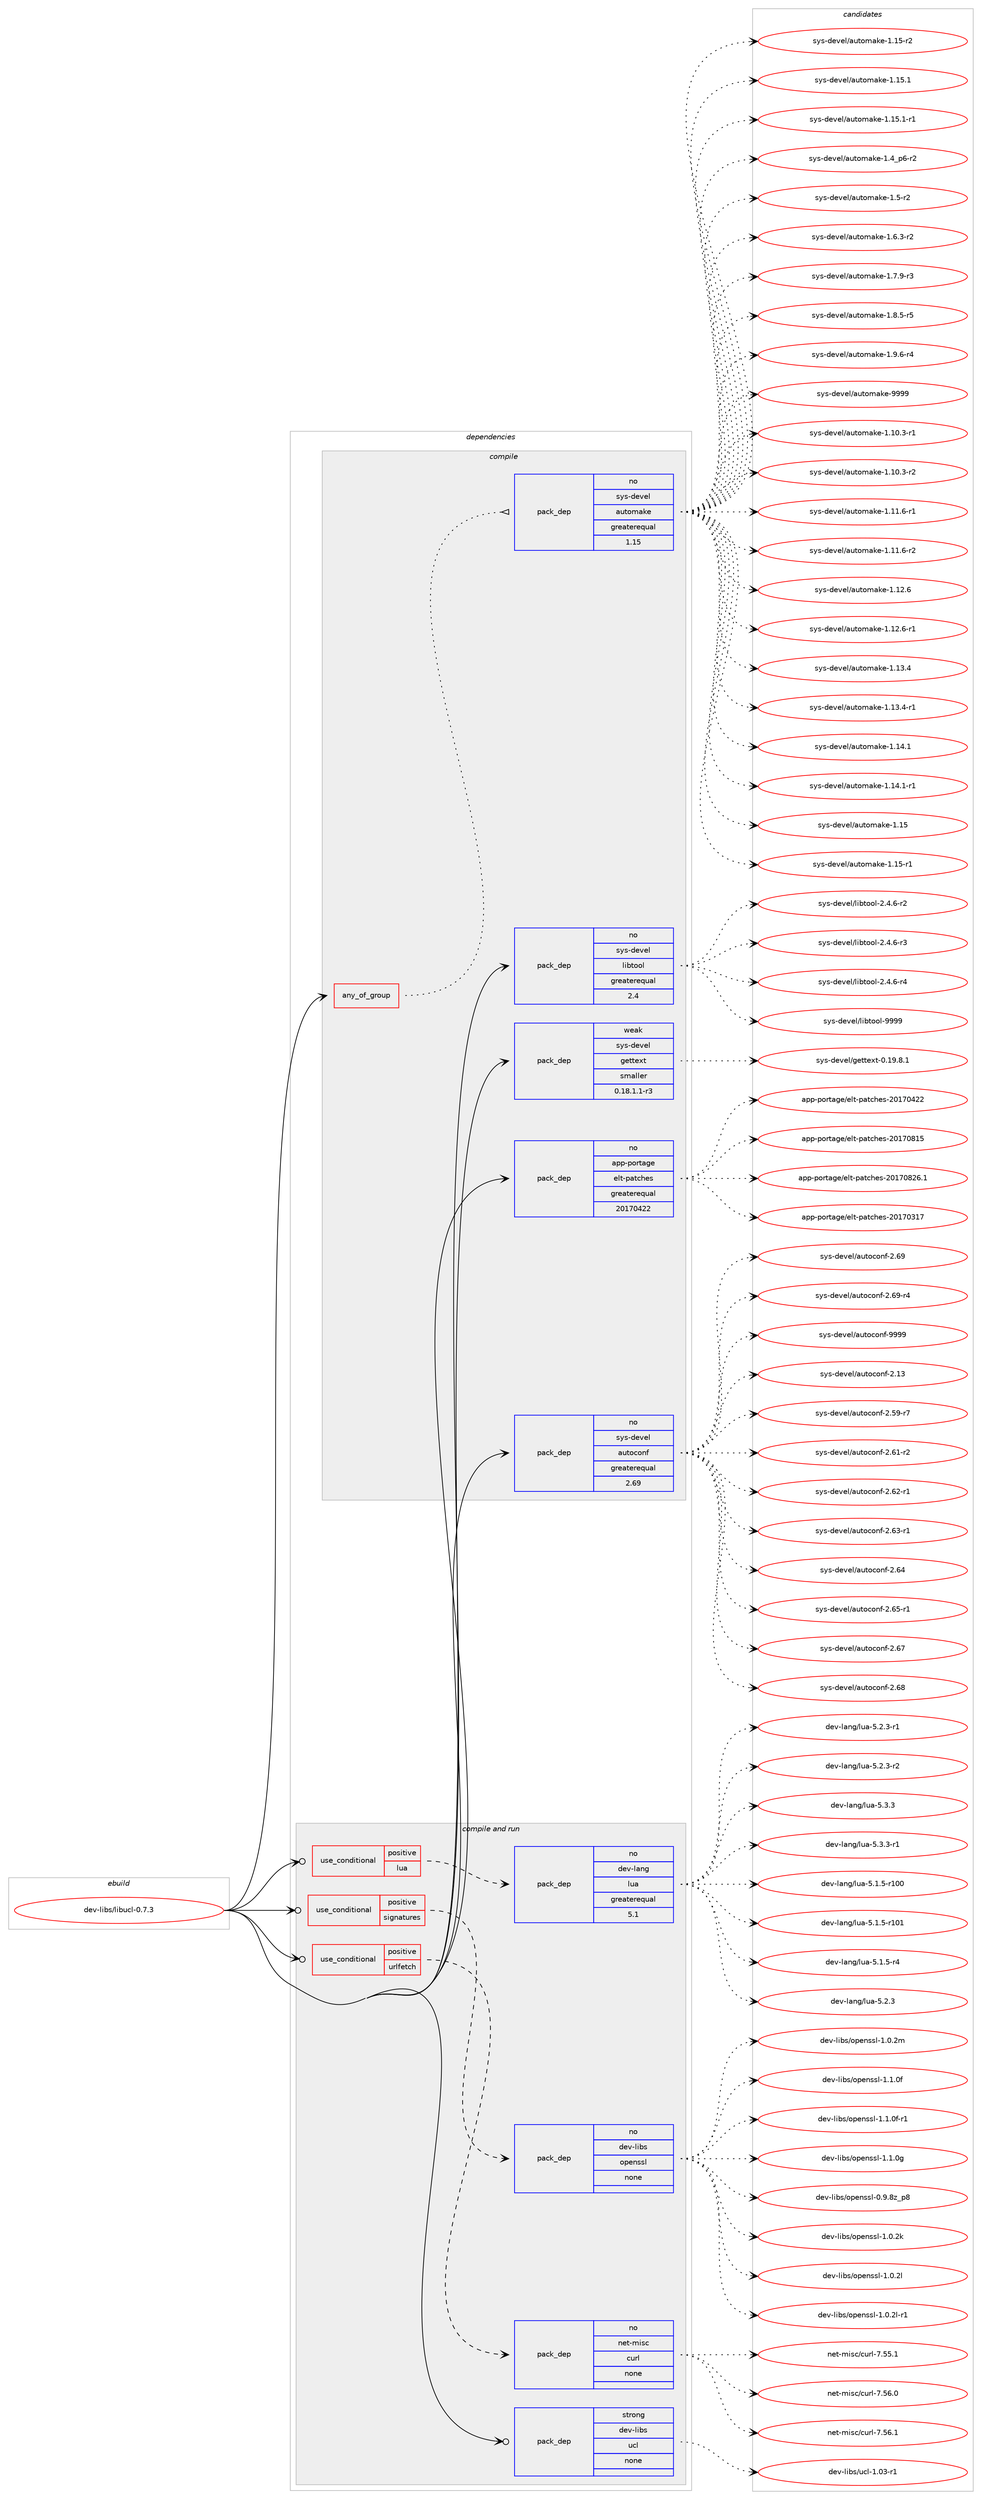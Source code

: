 digraph prolog {

# *************
# Graph options
# *************

newrank=true;
concentrate=true;
compound=true;
graph [rankdir=LR,fontname=Helvetica,fontsize=10,ranksep=1.5];#, ranksep=2.5, nodesep=0.2];
edge  [arrowhead=vee];
node  [fontname=Helvetica,fontsize=10];

# **********
# The ebuild
# **********

subgraph cluster_leftcol {
color=gray;
rank=same;
label=<<i>ebuild</i>>;
id [label="dev-libs/libucl-0.7.3", color=red, width=4, href="../dev-libs/libucl-0.7.3.svg"];
}

# ****************
# The dependencies
# ****************

subgraph cluster_midcol {
color=gray;
label=<<i>dependencies</i>>;
subgraph cluster_compile {
fillcolor="#eeeeee";
style=filled;
label=<<i>compile</i>>;
subgraph any3457 {
dependency117314 [label=<<TABLE BORDER="0" CELLBORDER="1" CELLSPACING="0" CELLPADDING="4"><TR><TD CELLPADDING="10">any_of_group</TD></TR></TABLE>>, shape=none, color=red];subgraph pack88477 {
dependency117315 [label=<<TABLE BORDER="0" CELLBORDER="1" CELLSPACING="0" CELLPADDING="4" WIDTH="220"><TR><TD ROWSPAN="6" CELLPADDING="30">pack_dep</TD></TR><TR><TD WIDTH="110">no</TD></TR><TR><TD>sys-devel</TD></TR><TR><TD>automake</TD></TR><TR><TD>greaterequal</TD></TR><TR><TD>1.15</TD></TR></TABLE>>, shape=none, color=blue];
}
dependency117314:e -> dependency117315:w [weight=20,style="dotted",arrowhead="oinv"];
}
id:e -> dependency117314:w [weight=20,style="solid",arrowhead="vee"];
subgraph pack88478 {
dependency117316 [label=<<TABLE BORDER="0" CELLBORDER="1" CELLSPACING="0" CELLPADDING="4" WIDTH="220"><TR><TD ROWSPAN="6" CELLPADDING="30">pack_dep</TD></TR><TR><TD WIDTH="110">no</TD></TR><TR><TD>app-portage</TD></TR><TR><TD>elt-patches</TD></TR><TR><TD>greaterequal</TD></TR><TR><TD>20170422</TD></TR></TABLE>>, shape=none, color=blue];
}
id:e -> dependency117316:w [weight=20,style="solid",arrowhead="vee"];
subgraph pack88479 {
dependency117317 [label=<<TABLE BORDER="0" CELLBORDER="1" CELLSPACING="0" CELLPADDING="4" WIDTH="220"><TR><TD ROWSPAN="6" CELLPADDING="30">pack_dep</TD></TR><TR><TD WIDTH="110">no</TD></TR><TR><TD>sys-devel</TD></TR><TR><TD>autoconf</TD></TR><TR><TD>greaterequal</TD></TR><TR><TD>2.69</TD></TR></TABLE>>, shape=none, color=blue];
}
id:e -> dependency117317:w [weight=20,style="solid",arrowhead="vee"];
subgraph pack88480 {
dependency117318 [label=<<TABLE BORDER="0" CELLBORDER="1" CELLSPACING="0" CELLPADDING="4" WIDTH="220"><TR><TD ROWSPAN="6" CELLPADDING="30">pack_dep</TD></TR><TR><TD WIDTH="110">no</TD></TR><TR><TD>sys-devel</TD></TR><TR><TD>libtool</TD></TR><TR><TD>greaterequal</TD></TR><TR><TD>2.4</TD></TR></TABLE>>, shape=none, color=blue];
}
id:e -> dependency117318:w [weight=20,style="solid",arrowhead="vee"];
subgraph pack88481 {
dependency117319 [label=<<TABLE BORDER="0" CELLBORDER="1" CELLSPACING="0" CELLPADDING="4" WIDTH="220"><TR><TD ROWSPAN="6" CELLPADDING="30">pack_dep</TD></TR><TR><TD WIDTH="110">weak</TD></TR><TR><TD>sys-devel</TD></TR><TR><TD>gettext</TD></TR><TR><TD>smaller</TD></TR><TR><TD>0.18.1.1-r3</TD></TR></TABLE>>, shape=none, color=blue];
}
id:e -> dependency117319:w [weight=20,style="solid",arrowhead="vee"];
}
subgraph cluster_compileandrun {
fillcolor="#eeeeee";
style=filled;
label=<<i>compile and run</i>>;
subgraph cond25350 {
dependency117320 [label=<<TABLE BORDER="0" CELLBORDER="1" CELLSPACING="0" CELLPADDING="4"><TR><TD ROWSPAN="3" CELLPADDING="10">use_conditional</TD></TR><TR><TD>positive</TD></TR><TR><TD>lua</TD></TR></TABLE>>, shape=none, color=red];
subgraph pack88482 {
dependency117321 [label=<<TABLE BORDER="0" CELLBORDER="1" CELLSPACING="0" CELLPADDING="4" WIDTH="220"><TR><TD ROWSPAN="6" CELLPADDING="30">pack_dep</TD></TR><TR><TD WIDTH="110">no</TD></TR><TR><TD>dev-lang</TD></TR><TR><TD>lua</TD></TR><TR><TD>greaterequal</TD></TR><TR><TD>5.1</TD></TR></TABLE>>, shape=none, color=blue];
}
dependency117320:e -> dependency117321:w [weight=20,style="dashed",arrowhead="vee"];
}
id:e -> dependency117320:w [weight=20,style="solid",arrowhead="odotvee"];
subgraph cond25351 {
dependency117322 [label=<<TABLE BORDER="0" CELLBORDER="1" CELLSPACING="0" CELLPADDING="4"><TR><TD ROWSPAN="3" CELLPADDING="10">use_conditional</TD></TR><TR><TD>positive</TD></TR><TR><TD>signatures</TD></TR></TABLE>>, shape=none, color=red];
subgraph pack88483 {
dependency117323 [label=<<TABLE BORDER="0" CELLBORDER="1" CELLSPACING="0" CELLPADDING="4" WIDTH="220"><TR><TD ROWSPAN="6" CELLPADDING="30">pack_dep</TD></TR><TR><TD WIDTH="110">no</TD></TR><TR><TD>dev-libs</TD></TR><TR><TD>openssl</TD></TR><TR><TD>none</TD></TR><TR><TD></TD></TR></TABLE>>, shape=none, color=blue];
}
dependency117322:e -> dependency117323:w [weight=20,style="dashed",arrowhead="vee"];
}
id:e -> dependency117322:w [weight=20,style="solid",arrowhead="odotvee"];
subgraph cond25352 {
dependency117324 [label=<<TABLE BORDER="0" CELLBORDER="1" CELLSPACING="0" CELLPADDING="4"><TR><TD ROWSPAN="3" CELLPADDING="10">use_conditional</TD></TR><TR><TD>positive</TD></TR><TR><TD>urlfetch</TD></TR></TABLE>>, shape=none, color=red];
subgraph pack88484 {
dependency117325 [label=<<TABLE BORDER="0" CELLBORDER="1" CELLSPACING="0" CELLPADDING="4" WIDTH="220"><TR><TD ROWSPAN="6" CELLPADDING="30">pack_dep</TD></TR><TR><TD WIDTH="110">no</TD></TR><TR><TD>net-misc</TD></TR><TR><TD>curl</TD></TR><TR><TD>none</TD></TR><TR><TD></TD></TR></TABLE>>, shape=none, color=blue];
}
dependency117324:e -> dependency117325:w [weight=20,style="dashed",arrowhead="vee"];
}
id:e -> dependency117324:w [weight=20,style="solid",arrowhead="odotvee"];
subgraph pack88485 {
dependency117326 [label=<<TABLE BORDER="0" CELLBORDER="1" CELLSPACING="0" CELLPADDING="4" WIDTH="220"><TR><TD ROWSPAN="6" CELLPADDING="30">pack_dep</TD></TR><TR><TD WIDTH="110">strong</TD></TR><TR><TD>dev-libs</TD></TR><TR><TD>ucl</TD></TR><TR><TD>none</TD></TR><TR><TD></TD></TR></TABLE>>, shape=none, color=blue];
}
id:e -> dependency117326:w [weight=20,style="solid",arrowhead="odotvee"];
}
subgraph cluster_run {
fillcolor="#eeeeee";
style=filled;
label=<<i>run</i>>;
}
}

# **************
# The candidates
# **************

subgraph cluster_choices {
rank=same;
color=gray;
label=<<i>candidates</i>>;

subgraph choice88477 {
color=black;
nodesep=1;
choice11512111545100101118101108479711711611110997107101454946494846514511449 [label="sys-devel/automake-1.10.3-r1", color=red, width=4,href="../sys-devel/automake-1.10.3-r1.svg"];
choice11512111545100101118101108479711711611110997107101454946494846514511450 [label="sys-devel/automake-1.10.3-r2", color=red, width=4,href="../sys-devel/automake-1.10.3-r2.svg"];
choice11512111545100101118101108479711711611110997107101454946494946544511449 [label="sys-devel/automake-1.11.6-r1", color=red, width=4,href="../sys-devel/automake-1.11.6-r1.svg"];
choice11512111545100101118101108479711711611110997107101454946494946544511450 [label="sys-devel/automake-1.11.6-r2", color=red, width=4,href="../sys-devel/automake-1.11.6-r2.svg"];
choice1151211154510010111810110847971171161111099710710145494649504654 [label="sys-devel/automake-1.12.6", color=red, width=4,href="../sys-devel/automake-1.12.6.svg"];
choice11512111545100101118101108479711711611110997107101454946495046544511449 [label="sys-devel/automake-1.12.6-r1", color=red, width=4,href="../sys-devel/automake-1.12.6-r1.svg"];
choice1151211154510010111810110847971171161111099710710145494649514652 [label="sys-devel/automake-1.13.4", color=red, width=4,href="../sys-devel/automake-1.13.4.svg"];
choice11512111545100101118101108479711711611110997107101454946495146524511449 [label="sys-devel/automake-1.13.4-r1", color=red, width=4,href="../sys-devel/automake-1.13.4-r1.svg"];
choice1151211154510010111810110847971171161111099710710145494649524649 [label="sys-devel/automake-1.14.1", color=red, width=4,href="../sys-devel/automake-1.14.1.svg"];
choice11512111545100101118101108479711711611110997107101454946495246494511449 [label="sys-devel/automake-1.14.1-r1", color=red, width=4,href="../sys-devel/automake-1.14.1-r1.svg"];
choice115121115451001011181011084797117116111109971071014549464953 [label="sys-devel/automake-1.15", color=red, width=4,href="../sys-devel/automake-1.15.svg"];
choice1151211154510010111810110847971171161111099710710145494649534511449 [label="sys-devel/automake-1.15-r1", color=red, width=4,href="../sys-devel/automake-1.15-r1.svg"];
choice1151211154510010111810110847971171161111099710710145494649534511450 [label="sys-devel/automake-1.15-r2", color=red, width=4,href="../sys-devel/automake-1.15-r2.svg"];
choice1151211154510010111810110847971171161111099710710145494649534649 [label="sys-devel/automake-1.15.1", color=red, width=4,href="../sys-devel/automake-1.15.1.svg"];
choice11512111545100101118101108479711711611110997107101454946495346494511449 [label="sys-devel/automake-1.15.1-r1", color=red, width=4,href="../sys-devel/automake-1.15.1-r1.svg"];
choice115121115451001011181011084797117116111109971071014549465295112544511450 [label="sys-devel/automake-1.4_p6-r2", color=red, width=4,href="../sys-devel/automake-1.4_p6-r2.svg"];
choice11512111545100101118101108479711711611110997107101454946534511450 [label="sys-devel/automake-1.5-r2", color=red, width=4,href="../sys-devel/automake-1.5-r2.svg"];
choice115121115451001011181011084797117116111109971071014549465446514511450 [label="sys-devel/automake-1.6.3-r2", color=red, width=4,href="../sys-devel/automake-1.6.3-r2.svg"];
choice115121115451001011181011084797117116111109971071014549465546574511451 [label="sys-devel/automake-1.7.9-r3", color=red, width=4,href="../sys-devel/automake-1.7.9-r3.svg"];
choice115121115451001011181011084797117116111109971071014549465646534511453 [label="sys-devel/automake-1.8.5-r5", color=red, width=4,href="../sys-devel/automake-1.8.5-r5.svg"];
choice115121115451001011181011084797117116111109971071014549465746544511452 [label="sys-devel/automake-1.9.6-r4", color=red, width=4,href="../sys-devel/automake-1.9.6-r4.svg"];
choice115121115451001011181011084797117116111109971071014557575757 [label="sys-devel/automake-9999", color=red, width=4,href="../sys-devel/automake-9999.svg"];
dependency117315:e -> choice11512111545100101118101108479711711611110997107101454946494846514511449:w [style=dotted,weight="100"];
dependency117315:e -> choice11512111545100101118101108479711711611110997107101454946494846514511450:w [style=dotted,weight="100"];
dependency117315:e -> choice11512111545100101118101108479711711611110997107101454946494946544511449:w [style=dotted,weight="100"];
dependency117315:e -> choice11512111545100101118101108479711711611110997107101454946494946544511450:w [style=dotted,weight="100"];
dependency117315:e -> choice1151211154510010111810110847971171161111099710710145494649504654:w [style=dotted,weight="100"];
dependency117315:e -> choice11512111545100101118101108479711711611110997107101454946495046544511449:w [style=dotted,weight="100"];
dependency117315:e -> choice1151211154510010111810110847971171161111099710710145494649514652:w [style=dotted,weight="100"];
dependency117315:e -> choice11512111545100101118101108479711711611110997107101454946495146524511449:w [style=dotted,weight="100"];
dependency117315:e -> choice1151211154510010111810110847971171161111099710710145494649524649:w [style=dotted,weight="100"];
dependency117315:e -> choice11512111545100101118101108479711711611110997107101454946495246494511449:w [style=dotted,weight="100"];
dependency117315:e -> choice115121115451001011181011084797117116111109971071014549464953:w [style=dotted,weight="100"];
dependency117315:e -> choice1151211154510010111810110847971171161111099710710145494649534511449:w [style=dotted,weight="100"];
dependency117315:e -> choice1151211154510010111810110847971171161111099710710145494649534511450:w [style=dotted,weight="100"];
dependency117315:e -> choice1151211154510010111810110847971171161111099710710145494649534649:w [style=dotted,weight="100"];
dependency117315:e -> choice11512111545100101118101108479711711611110997107101454946495346494511449:w [style=dotted,weight="100"];
dependency117315:e -> choice115121115451001011181011084797117116111109971071014549465295112544511450:w [style=dotted,weight="100"];
dependency117315:e -> choice11512111545100101118101108479711711611110997107101454946534511450:w [style=dotted,weight="100"];
dependency117315:e -> choice115121115451001011181011084797117116111109971071014549465446514511450:w [style=dotted,weight="100"];
dependency117315:e -> choice115121115451001011181011084797117116111109971071014549465546574511451:w [style=dotted,weight="100"];
dependency117315:e -> choice115121115451001011181011084797117116111109971071014549465646534511453:w [style=dotted,weight="100"];
dependency117315:e -> choice115121115451001011181011084797117116111109971071014549465746544511452:w [style=dotted,weight="100"];
dependency117315:e -> choice115121115451001011181011084797117116111109971071014557575757:w [style=dotted,weight="100"];
}
subgraph choice88478 {
color=black;
nodesep=1;
choice97112112451121111141169710310147101108116451129711699104101115455048495548514955 [label="app-portage/elt-patches-20170317", color=red, width=4,href="../app-portage/elt-patches-20170317.svg"];
choice97112112451121111141169710310147101108116451129711699104101115455048495548525050 [label="app-portage/elt-patches-20170422", color=red, width=4,href="../app-portage/elt-patches-20170422.svg"];
choice97112112451121111141169710310147101108116451129711699104101115455048495548564953 [label="app-portage/elt-patches-20170815", color=red, width=4,href="../app-portage/elt-patches-20170815.svg"];
choice971121124511211111411697103101471011081164511297116991041011154550484955485650544649 [label="app-portage/elt-patches-20170826.1", color=red, width=4,href="../app-portage/elt-patches-20170826.1.svg"];
dependency117316:e -> choice97112112451121111141169710310147101108116451129711699104101115455048495548514955:w [style=dotted,weight="100"];
dependency117316:e -> choice97112112451121111141169710310147101108116451129711699104101115455048495548525050:w [style=dotted,weight="100"];
dependency117316:e -> choice97112112451121111141169710310147101108116451129711699104101115455048495548564953:w [style=dotted,weight="100"];
dependency117316:e -> choice971121124511211111411697103101471011081164511297116991041011154550484955485650544649:w [style=dotted,weight="100"];
}
subgraph choice88479 {
color=black;
nodesep=1;
choice115121115451001011181011084797117116111991111101024550464951 [label="sys-devel/autoconf-2.13", color=red, width=4,href="../sys-devel/autoconf-2.13.svg"];
choice1151211154510010111810110847971171161119911111010245504653574511455 [label="sys-devel/autoconf-2.59-r7", color=red, width=4,href="../sys-devel/autoconf-2.59-r7.svg"];
choice1151211154510010111810110847971171161119911111010245504654494511450 [label="sys-devel/autoconf-2.61-r2", color=red, width=4,href="../sys-devel/autoconf-2.61-r2.svg"];
choice1151211154510010111810110847971171161119911111010245504654504511449 [label="sys-devel/autoconf-2.62-r1", color=red, width=4,href="../sys-devel/autoconf-2.62-r1.svg"];
choice1151211154510010111810110847971171161119911111010245504654514511449 [label="sys-devel/autoconf-2.63-r1", color=red, width=4,href="../sys-devel/autoconf-2.63-r1.svg"];
choice115121115451001011181011084797117116111991111101024550465452 [label="sys-devel/autoconf-2.64", color=red, width=4,href="../sys-devel/autoconf-2.64.svg"];
choice1151211154510010111810110847971171161119911111010245504654534511449 [label="sys-devel/autoconf-2.65-r1", color=red, width=4,href="../sys-devel/autoconf-2.65-r1.svg"];
choice115121115451001011181011084797117116111991111101024550465455 [label="sys-devel/autoconf-2.67", color=red, width=4,href="../sys-devel/autoconf-2.67.svg"];
choice115121115451001011181011084797117116111991111101024550465456 [label="sys-devel/autoconf-2.68", color=red, width=4,href="../sys-devel/autoconf-2.68.svg"];
choice115121115451001011181011084797117116111991111101024550465457 [label="sys-devel/autoconf-2.69", color=red, width=4,href="../sys-devel/autoconf-2.69.svg"];
choice1151211154510010111810110847971171161119911111010245504654574511452 [label="sys-devel/autoconf-2.69-r4", color=red, width=4,href="../sys-devel/autoconf-2.69-r4.svg"];
choice115121115451001011181011084797117116111991111101024557575757 [label="sys-devel/autoconf-9999", color=red, width=4,href="../sys-devel/autoconf-9999.svg"];
dependency117317:e -> choice115121115451001011181011084797117116111991111101024550464951:w [style=dotted,weight="100"];
dependency117317:e -> choice1151211154510010111810110847971171161119911111010245504653574511455:w [style=dotted,weight="100"];
dependency117317:e -> choice1151211154510010111810110847971171161119911111010245504654494511450:w [style=dotted,weight="100"];
dependency117317:e -> choice1151211154510010111810110847971171161119911111010245504654504511449:w [style=dotted,weight="100"];
dependency117317:e -> choice1151211154510010111810110847971171161119911111010245504654514511449:w [style=dotted,weight="100"];
dependency117317:e -> choice115121115451001011181011084797117116111991111101024550465452:w [style=dotted,weight="100"];
dependency117317:e -> choice1151211154510010111810110847971171161119911111010245504654534511449:w [style=dotted,weight="100"];
dependency117317:e -> choice115121115451001011181011084797117116111991111101024550465455:w [style=dotted,weight="100"];
dependency117317:e -> choice115121115451001011181011084797117116111991111101024550465456:w [style=dotted,weight="100"];
dependency117317:e -> choice115121115451001011181011084797117116111991111101024550465457:w [style=dotted,weight="100"];
dependency117317:e -> choice1151211154510010111810110847971171161119911111010245504654574511452:w [style=dotted,weight="100"];
dependency117317:e -> choice115121115451001011181011084797117116111991111101024557575757:w [style=dotted,weight="100"];
}
subgraph choice88480 {
color=black;
nodesep=1;
choice1151211154510010111810110847108105981161111111084550465246544511450 [label="sys-devel/libtool-2.4.6-r2", color=red, width=4,href="../sys-devel/libtool-2.4.6-r2.svg"];
choice1151211154510010111810110847108105981161111111084550465246544511451 [label="sys-devel/libtool-2.4.6-r3", color=red, width=4,href="../sys-devel/libtool-2.4.6-r3.svg"];
choice1151211154510010111810110847108105981161111111084550465246544511452 [label="sys-devel/libtool-2.4.6-r4", color=red, width=4,href="../sys-devel/libtool-2.4.6-r4.svg"];
choice1151211154510010111810110847108105981161111111084557575757 [label="sys-devel/libtool-9999", color=red, width=4,href="../sys-devel/libtool-9999.svg"];
dependency117318:e -> choice1151211154510010111810110847108105981161111111084550465246544511450:w [style=dotted,weight="100"];
dependency117318:e -> choice1151211154510010111810110847108105981161111111084550465246544511451:w [style=dotted,weight="100"];
dependency117318:e -> choice1151211154510010111810110847108105981161111111084550465246544511452:w [style=dotted,weight="100"];
dependency117318:e -> choice1151211154510010111810110847108105981161111111084557575757:w [style=dotted,weight="100"];
}
subgraph choice88481 {
color=black;
nodesep=1;
choice1151211154510010111810110847103101116116101120116454846495746564649 [label="sys-devel/gettext-0.19.8.1", color=red, width=4,href="../sys-devel/gettext-0.19.8.1.svg"];
dependency117319:e -> choice1151211154510010111810110847103101116116101120116454846495746564649:w [style=dotted,weight="100"];
}
subgraph choice88482 {
color=black;
nodesep=1;
choice1001011184510897110103471081179745534649465345114494848 [label="dev-lang/lua-5.1.5-r100", color=red, width=4,href="../dev-lang/lua-5.1.5-r100.svg"];
choice1001011184510897110103471081179745534649465345114494849 [label="dev-lang/lua-5.1.5-r101", color=red, width=4,href="../dev-lang/lua-5.1.5-r101.svg"];
choice100101118451089711010347108117974553464946534511452 [label="dev-lang/lua-5.1.5-r4", color=red, width=4,href="../dev-lang/lua-5.1.5-r4.svg"];
choice10010111845108971101034710811797455346504651 [label="dev-lang/lua-5.2.3", color=red, width=4,href="../dev-lang/lua-5.2.3.svg"];
choice100101118451089711010347108117974553465046514511449 [label="dev-lang/lua-5.2.3-r1", color=red, width=4,href="../dev-lang/lua-5.2.3-r1.svg"];
choice100101118451089711010347108117974553465046514511450 [label="dev-lang/lua-5.2.3-r2", color=red, width=4,href="../dev-lang/lua-5.2.3-r2.svg"];
choice10010111845108971101034710811797455346514651 [label="dev-lang/lua-5.3.3", color=red, width=4,href="../dev-lang/lua-5.3.3.svg"];
choice100101118451089711010347108117974553465146514511449 [label="dev-lang/lua-5.3.3-r1", color=red, width=4,href="../dev-lang/lua-5.3.3-r1.svg"];
dependency117321:e -> choice1001011184510897110103471081179745534649465345114494848:w [style=dotted,weight="100"];
dependency117321:e -> choice1001011184510897110103471081179745534649465345114494849:w [style=dotted,weight="100"];
dependency117321:e -> choice100101118451089711010347108117974553464946534511452:w [style=dotted,weight="100"];
dependency117321:e -> choice10010111845108971101034710811797455346504651:w [style=dotted,weight="100"];
dependency117321:e -> choice100101118451089711010347108117974553465046514511449:w [style=dotted,weight="100"];
dependency117321:e -> choice100101118451089711010347108117974553465046514511450:w [style=dotted,weight="100"];
dependency117321:e -> choice10010111845108971101034710811797455346514651:w [style=dotted,weight="100"];
dependency117321:e -> choice100101118451089711010347108117974553465146514511449:w [style=dotted,weight="100"];
}
subgraph choice88483 {
color=black;
nodesep=1;
choice1001011184510810598115471111121011101151151084548465746561229511256 [label="dev-libs/openssl-0.9.8z_p8", color=red, width=4,href="../dev-libs/openssl-0.9.8z_p8.svg"];
choice100101118451081059811547111112101110115115108454946484650107 [label="dev-libs/openssl-1.0.2k", color=red, width=4,href="../dev-libs/openssl-1.0.2k.svg"];
choice100101118451081059811547111112101110115115108454946484650108 [label="dev-libs/openssl-1.0.2l", color=red, width=4,href="../dev-libs/openssl-1.0.2l.svg"];
choice1001011184510810598115471111121011101151151084549464846501084511449 [label="dev-libs/openssl-1.0.2l-r1", color=red, width=4,href="../dev-libs/openssl-1.0.2l-r1.svg"];
choice100101118451081059811547111112101110115115108454946484650109 [label="dev-libs/openssl-1.0.2m", color=red, width=4,href="../dev-libs/openssl-1.0.2m.svg"];
choice100101118451081059811547111112101110115115108454946494648102 [label="dev-libs/openssl-1.1.0f", color=red, width=4,href="../dev-libs/openssl-1.1.0f.svg"];
choice1001011184510810598115471111121011101151151084549464946481024511449 [label="dev-libs/openssl-1.1.0f-r1", color=red, width=4,href="../dev-libs/openssl-1.1.0f-r1.svg"];
choice100101118451081059811547111112101110115115108454946494648103 [label="dev-libs/openssl-1.1.0g", color=red, width=4,href="../dev-libs/openssl-1.1.0g.svg"];
dependency117323:e -> choice1001011184510810598115471111121011101151151084548465746561229511256:w [style=dotted,weight="100"];
dependency117323:e -> choice100101118451081059811547111112101110115115108454946484650107:w [style=dotted,weight="100"];
dependency117323:e -> choice100101118451081059811547111112101110115115108454946484650108:w [style=dotted,weight="100"];
dependency117323:e -> choice1001011184510810598115471111121011101151151084549464846501084511449:w [style=dotted,weight="100"];
dependency117323:e -> choice100101118451081059811547111112101110115115108454946484650109:w [style=dotted,weight="100"];
dependency117323:e -> choice100101118451081059811547111112101110115115108454946494648102:w [style=dotted,weight="100"];
dependency117323:e -> choice1001011184510810598115471111121011101151151084549464946481024511449:w [style=dotted,weight="100"];
dependency117323:e -> choice100101118451081059811547111112101110115115108454946494648103:w [style=dotted,weight="100"];
}
subgraph choice88484 {
color=black;
nodesep=1;
choice1101011164510910511599479911711410845554653534649 [label="net-misc/curl-7.55.1", color=red, width=4,href="../net-misc/curl-7.55.1.svg"];
choice1101011164510910511599479911711410845554653544648 [label="net-misc/curl-7.56.0", color=red, width=4,href="../net-misc/curl-7.56.0.svg"];
choice1101011164510910511599479911711410845554653544649 [label="net-misc/curl-7.56.1", color=red, width=4,href="../net-misc/curl-7.56.1.svg"];
dependency117325:e -> choice1101011164510910511599479911711410845554653534649:w [style=dotted,weight="100"];
dependency117325:e -> choice1101011164510910511599479911711410845554653544648:w [style=dotted,weight="100"];
dependency117325:e -> choice1101011164510910511599479911711410845554653544649:w [style=dotted,weight="100"];
}
subgraph choice88485 {
color=black;
nodesep=1;
choice1001011184510810598115471179910845494648514511449 [label="dev-libs/ucl-1.03-r1", color=red, width=4,href="../dev-libs/ucl-1.03-r1.svg"];
dependency117326:e -> choice1001011184510810598115471179910845494648514511449:w [style=dotted,weight="100"];
}
}

}
